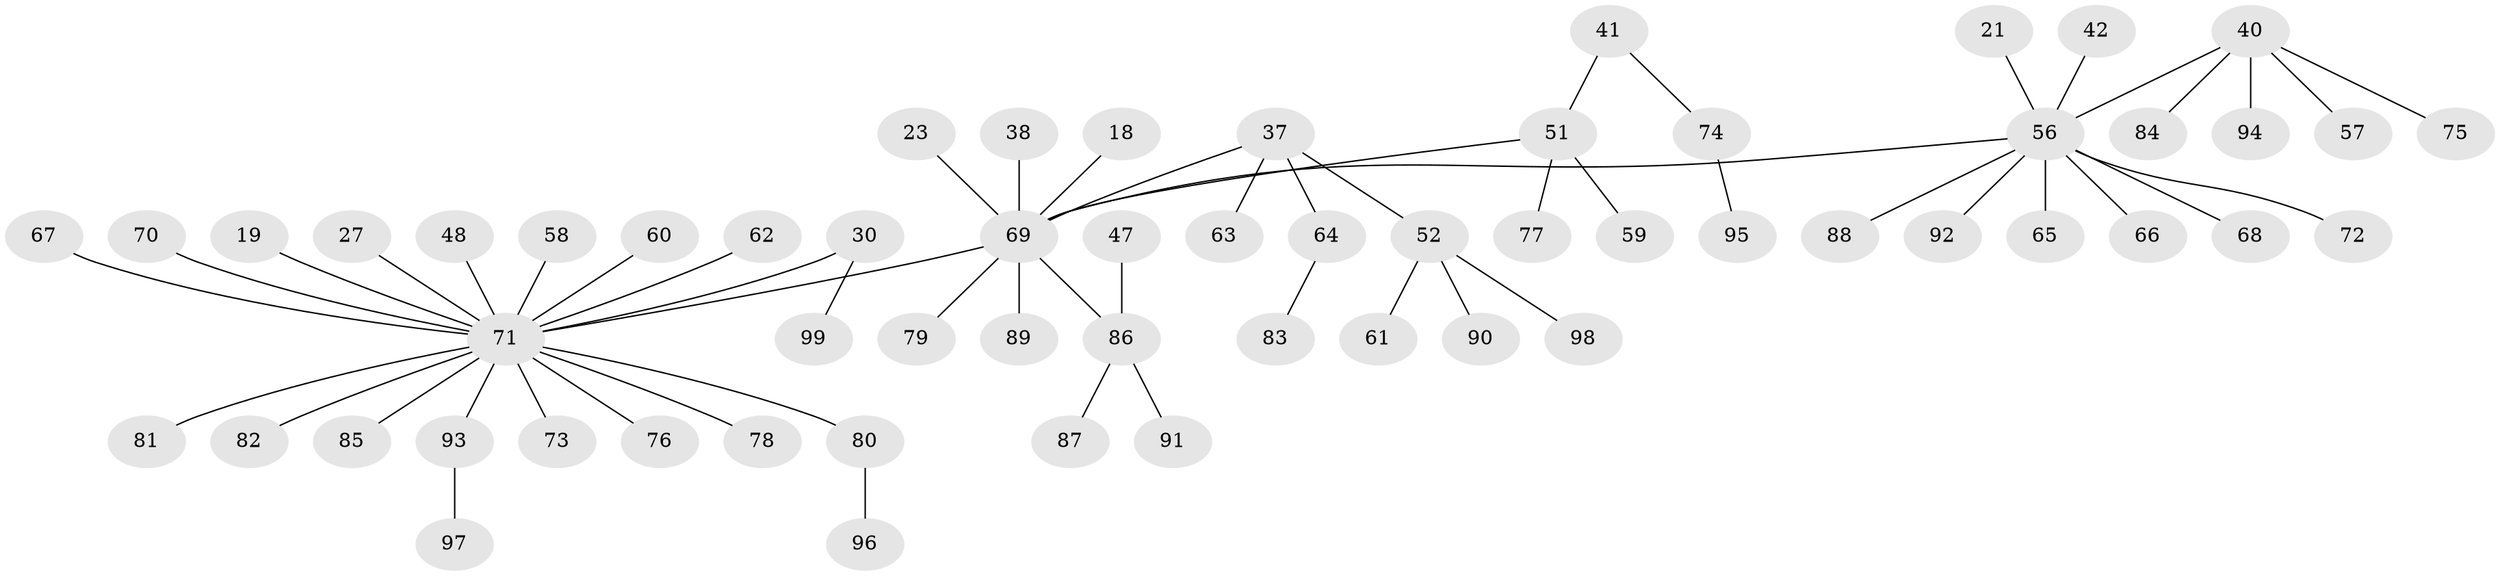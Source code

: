// original degree distribution, {6: 0.030303030303030304, 5: 0.06060606060606061, 2: 0.21212121212121213, 1: 0.5454545454545454, 3: 0.08080808080808081, 4: 0.0707070707070707}
// Generated by graph-tools (version 1.1) at 2025/56/03/04/25 21:56:06]
// undirected, 59 vertices, 58 edges
graph export_dot {
graph [start="1"]
  node [color=gray90,style=filled];
  18;
  19;
  21;
  23;
  27;
  30;
  37;
  38;
  40 [super="+29+31"];
  41;
  42;
  47;
  48;
  51 [super="+39"];
  52;
  56 [super="+5+11+9+43"];
  57;
  58;
  59;
  60;
  61;
  62;
  63;
  64;
  65;
  66;
  67;
  68;
  69 [super="+35+54+15"];
  70;
  71 [super="+7+53"];
  72;
  73;
  74;
  75;
  76;
  77;
  78;
  79;
  80 [super="+55"];
  81;
  82;
  83;
  84;
  85;
  86 [super="+6+22"];
  87;
  88;
  89;
  90;
  91;
  92;
  93;
  94;
  95;
  96;
  97;
  98;
  99;
  18 -- 69;
  19 -- 71;
  21 -- 56;
  23 -- 69;
  27 -- 71;
  30 -- 99;
  30 -- 71;
  37 -- 52;
  37 -- 63;
  37 -- 64;
  37 -- 69;
  38 -- 69;
  40 -- 84;
  40 -- 57;
  40 -- 56;
  40 -- 75;
  40 -- 94;
  41 -- 74;
  41 -- 51;
  42 -- 56;
  47 -- 86;
  48 -- 71;
  51 -- 69;
  51 -- 59;
  51 -- 77;
  52 -- 61;
  52 -- 90;
  52 -- 98;
  56 -- 66;
  56 -- 92;
  56 -- 65;
  56 -- 68;
  56 -- 72;
  56 -- 88;
  56 -- 69;
  58 -- 71;
  60 -- 71;
  62 -- 71;
  64 -- 83;
  67 -- 71;
  69 -- 79;
  69 -- 86;
  69 -- 89;
  69 -- 71;
  70 -- 71;
  71 -- 81;
  71 -- 93;
  71 -- 73;
  71 -- 76;
  71 -- 78;
  71 -- 82;
  71 -- 85;
  71 -- 80;
  74 -- 95;
  80 -- 96;
  86 -- 91;
  86 -- 87;
  93 -- 97;
}

